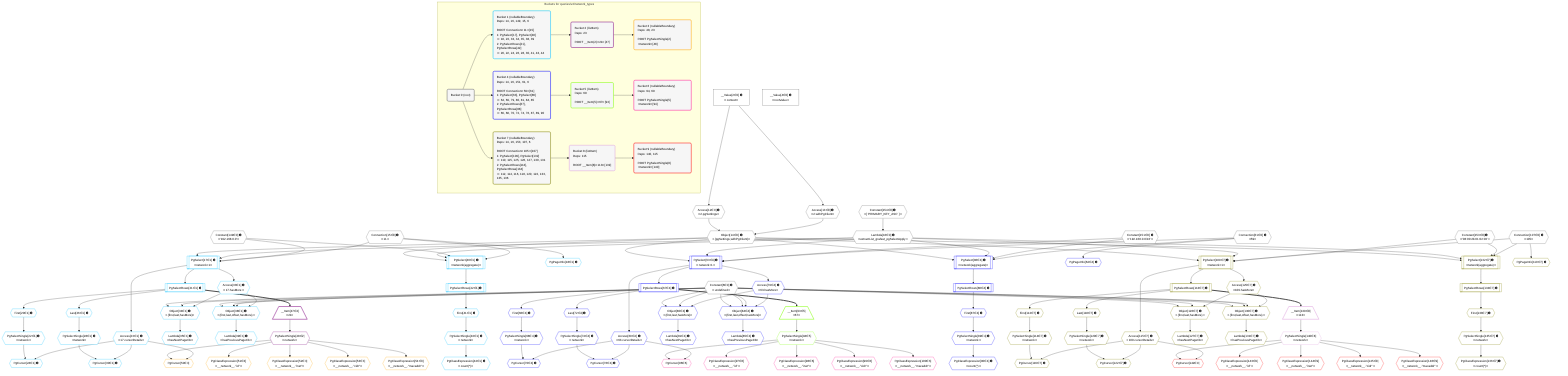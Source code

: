 %%{init: {'themeVariables': { 'fontSize': '12px'}}}%%
graph TD
    classDef path fill:#eee,stroke:#000,color:#000
    classDef plan fill:#fff,stroke-width:1px,color:#000
    classDef itemplan fill:#fff,stroke-width:2px,color:#000
    classDef unbatchedplan fill:#dff,stroke-width:1px,color:#000
    classDef sideeffectplan fill:#fcc,stroke-width:2px,color:#000
    classDef bucket fill:#f6f6f6,color:#000,stroke-width:2px,text-align:left


    %% plan dependencies
    Object14{{"Object[14∈0] ➊<br />ᐸ{pgSettings,withPgClient}ᐳ"}}:::plan
    Access12{{"Access[12∈0] ➊<br />ᐸ2.pgSettingsᐳ"}}:::plan
    Access13{{"Access[13∈0] ➊<br />ᐸ2.withPgClientᐳ"}}:::plan
    Access12 & Access13 --> Object14
    __Value2["__Value[2∈0] ➊<br />ᐸcontextᐳ"]:::plan
    __Value2 --> Access12
    __Value2 --> Access13
    Lambda16{{"Lambda[16∈0] ➊<br />ᐸextractList_grafast_pgSelectApplyᐳ"}}:::plan
    Constant154{{"Constant[154∈0] ➊<br />ᐸ[ 'PRIMARY_KEY_ASC' ]ᐳ"}}:::plan
    Constant154 --> Lambda16
    __Value4["__Value[4∈0] ➊<br />ᐸrootValueᐳ"]:::plan
    Constant6{{"Constant[6∈0] ➊<br />ᐸundefinedᐳ"}}:::plan
    Connection15{{"Connection[15∈0] ➊<br />ᐸ11ᐳ"}}:::plan
    Connection61{{"Connection[61∈0] ➊<br />ᐸ59ᐳ"}}:::plan
    Connection107{{"Connection[107∈0] ➊<br />ᐸ105ᐳ"}}:::plan
    Constant149{{"Constant[149∈0] ➊<br />ᐸ'192.168.0.0'ᐳ"}}:::plan
    Constant151{{"Constant[151∈0] ➊<br />ᐸ'192.168.0.0/16'ᐳ"}}:::plan
    Constant153{{"Constant[153∈0] ➊<br />ᐸ'08:00:2b:01:02:03'ᐳ"}}:::plan
    PgSelect17[["PgSelect[17∈1] ➊<br />ᐸnetwork+1ᐳ"]]:::plan
    Object14 & Lambda16 & Constant149 & Connection15 --> PgSelect17
    Object38{{"Object[38∈1] ➊<br />ᐸ{first,last,offset,hasMore}ᐳ"}}:::plan
    Access33{{"Access[33∈1] ➊<br />ᐸ17.hasMoreᐳ"}}:::plan
    Constant6 & Constant6 & Constant6 & Access33 --> Object38
    PgSelect40[["PgSelect[40∈1] ➊<br />ᐸnetwork(aggregate)ᐳ"]]:::plan
    Object14 & Lambda16 & Constant149 & Connection15 --> PgSelect40
    Object34{{"Object[34∈1] ➊<br />ᐸ{first,last,hasMore}ᐳ"}}:::plan
    Constant6 & Constant6 & Access33 --> Object34
    PgCursor24{{"PgCursor[24∈1] ➊"}}:::plan
    PgSelectSingle22{{"PgSelectSingle[22∈1] ➊<br />ᐸnetworkᐳ"}}:::plan
    Access23{{"Access[23∈1] ➊<br />ᐸ17.cursorDetailsᐳ"}}:::plan
    PgSelectSingle22 & Access23 --> PgCursor24
    PgCursor30{{"PgCursor[30∈1] ➊"}}:::plan
    PgSelectSingle28{{"PgSelectSingle[28∈1] ➊<br />ᐸnetworkᐳ"}}:::plan
    PgSelectSingle28 & Access23 --> PgCursor30
    PgPageInfo18{{"PgPageInfo[18∈1] ➊"}}:::plan
    Connection15 --> PgPageInfo18
    First20{{"First[20∈1] ➊"}}:::plan
    PgSelectRows21[["PgSelectRows[21∈1] ➊"]]:::plan
    PgSelectRows21 --> First20
    PgSelect17 --> PgSelectRows21
    First20 --> PgSelectSingle22
    PgSelect17 --> Access23
    Last26{{"Last[26∈1] ➊"}}:::plan
    PgSelectRows21 --> Last26
    Last26 --> PgSelectSingle28
    PgSelect17 --> Access33
    Lambda35{{"Lambda[35∈1] ➊<br />ᐸhasNextPageCbᐳ"}}:::plan
    Object34 --> Lambda35
    Lambda39{{"Lambda[39∈1] ➊<br />ᐸhasPreviousPageCbᐳ"}}:::plan
    Object38 --> Lambda39
    First41{{"First[41∈1] ➊"}}:::plan
    PgSelectRows42[["PgSelectRows[42∈1] ➊"]]:::plan
    PgSelectRows42 --> First41
    PgSelect40 --> PgSelectRows42
    PgSelectSingle43{{"PgSelectSingle[43∈1] ➊<br />ᐸnetworkᐳ"}}:::plan
    First41 --> PgSelectSingle43
    PgClassExpression44{{"PgClassExpression[44∈1] ➊<br />ᐸcount(*)ᐳ"}}:::plan
    PgSelectSingle43 --> PgClassExpression44
    __Item47[/"__Item[47∈2]<br />ᐸ21ᐳ"\]:::itemplan
    PgSelectRows21 ==> __Item47
    PgSelectSingle48{{"PgSelectSingle[48∈2]<br />ᐸnetworkᐳ"}}:::plan
    __Item47 --> PgSelectSingle48
    PgCursor50{{"PgCursor[50∈3]"}}:::plan
    PgSelectSingle48 & Access23 --> PgCursor50
    PgClassExpression51{{"PgClassExpression[51∈3]<br />ᐸ__network__.”id”ᐳ"}}:::plan
    PgSelectSingle48 --> PgClassExpression51
    PgClassExpression52{{"PgClassExpression[52∈3]<br />ᐸ__network__.”inet”ᐳ"}}:::plan
    PgSelectSingle48 --> PgClassExpression52
    PgClassExpression53{{"PgClassExpression[53∈3]<br />ᐸ__network__.”cidr”ᐳ"}}:::plan
    PgSelectSingle48 --> PgClassExpression53
    PgClassExpression54{{"PgClassExpression[54∈3]<br />ᐸ__network__.”macaddr”ᐳ"}}:::plan
    PgSelectSingle48 --> PgClassExpression54
    PgSelect63[["PgSelect[63∈4] ➊<br />ᐸnetwork+1ᐳ"]]:::plan
    Object14 & Lambda16 & Constant151 & Connection61 --> PgSelect63
    Object84{{"Object[84∈4] ➊<br />ᐸ{first,last,offset,hasMore}ᐳ"}}:::plan
    Access79{{"Access[79∈4] ➊<br />ᐸ63.hasMoreᐳ"}}:::plan
    Constant6 & Constant6 & Constant6 & Access79 --> Object84
    PgSelect86[["PgSelect[86∈4] ➊<br />ᐸnetwork(aggregate)ᐳ"]]:::plan
    Object14 & Lambda16 & Constant151 & Connection61 --> PgSelect86
    Object80{{"Object[80∈4] ➊<br />ᐸ{first,last,hasMore}ᐳ"}}:::plan
    Constant6 & Constant6 & Access79 --> Object80
    PgCursor70{{"PgCursor[70∈4] ➊"}}:::plan
    PgSelectSingle68{{"PgSelectSingle[68∈4] ➊<br />ᐸnetworkᐳ"}}:::plan
    Access69{{"Access[69∈4] ➊<br />ᐸ63.cursorDetailsᐳ"}}:::plan
    PgSelectSingle68 & Access69 --> PgCursor70
    PgCursor76{{"PgCursor[76∈4] ➊"}}:::plan
    PgSelectSingle74{{"PgSelectSingle[74∈4] ➊<br />ᐸnetworkᐳ"}}:::plan
    PgSelectSingle74 & Access69 --> PgCursor76
    PgPageInfo64{{"PgPageInfo[64∈4] ➊"}}:::plan
    Connection61 --> PgPageInfo64
    First66{{"First[66∈4] ➊"}}:::plan
    PgSelectRows67[["PgSelectRows[67∈4] ➊"]]:::plan
    PgSelectRows67 --> First66
    PgSelect63 --> PgSelectRows67
    First66 --> PgSelectSingle68
    PgSelect63 --> Access69
    Last72{{"Last[72∈4] ➊"}}:::plan
    PgSelectRows67 --> Last72
    Last72 --> PgSelectSingle74
    PgSelect63 --> Access79
    Lambda81{{"Lambda[81∈4] ➊<br />ᐸhasNextPageCbᐳ"}}:::plan
    Object80 --> Lambda81
    Lambda85{{"Lambda[85∈4] ➊<br />ᐸhasPreviousPageCbᐳ"}}:::plan
    Object84 --> Lambda85
    First87{{"First[87∈4] ➊"}}:::plan
    PgSelectRows88[["PgSelectRows[88∈4] ➊"]]:::plan
    PgSelectRows88 --> First87
    PgSelect86 --> PgSelectRows88
    PgSelectSingle89{{"PgSelectSingle[89∈4] ➊<br />ᐸnetworkᐳ"}}:::plan
    First87 --> PgSelectSingle89
    PgClassExpression90{{"PgClassExpression[90∈4] ➊<br />ᐸcount(*)ᐳ"}}:::plan
    PgSelectSingle89 --> PgClassExpression90
    __Item93[/"__Item[93∈5]<br />ᐸ67ᐳ"\]:::itemplan
    PgSelectRows67 ==> __Item93
    PgSelectSingle94{{"PgSelectSingle[94∈5]<br />ᐸnetworkᐳ"}}:::plan
    __Item93 --> PgSelectSingle94
    PgCursor96{{"PgCursor[96∈6]"}}:::plan
    PgSelectSingle94 & Access69 --> PgCursor96
    PgClassExpression97{{"PgClassExpression[97∈6]<br />ᐸ__network__.”id”ᐳ"}}:::plan
    PgSelectSingle94 --> PgClassExpression97
    PgClassExpression98{{"PgClassExpression[98∈6]<br />ᐸ__network__.”inet”ᐳ"}}:::plan
    PgSelectSingle94 --> PgClassExpression98
    PgClassExpression99{{"PgClassExpression[99∈6]<br />ᐸ__network__.”cidr”ᐳ"}}:::plan
    PgSelectSingle94 --> PgClassExpression99
    PgClassExpression100{{"PgClassExpression[100∈6]<br />ᐸ__network__.”macaddr”ᐳ"}}:::plan
    PgSelectSingle94 --> PgClassExpression100
    PgSelect109[["PgSelect[109∈7] ➊<br />ᐸnetwork+1ᐳ"]]:::plan
    Object14 & Lambda16 & Constant153 & Connection107 --> PgSelect109
    Object130{{"Object[130∈7] ➊<br />ᐸ{first,last,offset,hasMore}ᐳ"}}:::plan
    Access125{{"Access[125∈7] ➊<br />ᐸ109.hasMoreᐳ"}}:::plan
    Constant6 & Constant6 & Constant6 & Access125 --> Object130
    PgSelect132[["PgSelect[132∈7] ➊<br />ᐸnetwork(aggregate)ᐳ"]]:::plan
    Object14 & Lambda16 & Constant153 & Connection107 --> PgSelect132
    Object126{{"Object[126∈7] ➊<br />ᐸ{first,last,hasMore}ᐳ"}}:::plan
    Constant6 & Constant6 & Access125 --> Object126
    PgCursor116{{"PgCursor[116∈7] ➊"}}:::plan
    PgSelectSingle114{{"PgSelectSingle[114∈7] ➊<br />ᐸnetworkᐳ"}}:::plan
    Access115{{"Access[115∈7] ➊<br />ᐸ109.cursorDetailsᐳ"}}:::plan
    PgSelectSingle114 & Access115 --> PgCursor116
    PgCursor122{{"PgCursor[122∈7] ➊"}}:::plan
    PgSelectSingle120{{"PgSelectSingle[120∈7] ➊<br />ᐸnetworkᐳ"}}:::plan
    PgSelectSingle120 & Access115 --> PgCursor122
    PgPageInfo110{{"PgPageInfo[110∈7] ➊"}}:::plan
    Connection107 --> PgPageInfo110
    First112{{"First[112∈7] ➊"}}:::plan
    PgSelectRows113[["PgSelectRows[113∈7] ➊"]]:::plan
    PgSelectRows113 --> First112
    PgSelect109 --> PgSelectRows113
    First112 --> PgSelectSingle114
    PgSelect109 --> Access115
    Last118{{"Last[118∈7] ➊"}}:::plan
    PgSelectRows113 --> Last118
    Last118 --> PgSelectSingle120
    PgSelect109 --> Access125
    Lambda127{{"Lambda[127∈7] ➊<br />ᐸhasNextPageCbᐳ"}}:::plan
    Object126 --> Lambda127
    Lambda131{{"Lambda[131∈7] ➊<br />ᐸhasPreviousPageCbᐳ"}}:::plan
    Object130 --> Lambda131
    First133{{"First[133∈7] ➊"}}:::plan
    PgSelectRows134[["PgSelectRows[134∈7] ➊"]]:::plan
    PgSelectRows134 --> First133
    PgSelect132 --> PgSelectRows134
    PgSelectSingle135{{"PgSelectSingle[135∈7] ➊<br />ᐸnetworkᐳ"}}:::plan
    First133 --> PgSelectSingle135
    PgClassExpression136{{"PgClassExpression[136∈7] ➊<br />ᐸcount(*)ᐳ"}}:::plan
    PgSelectSingle135 --> PgClassExpression136
    __Item139[/"__Item[139∈8]<br />ᐸ113ᐳ"\]:::itemplan
    PgSelectRows113 ==> __Item139
    PgSelectSingle140{{"PgSelectSingle[140∈8]<br />ᐸnetworkᐳ"}}:::plan
    __Item139 --> PgSelectSingle140
    PgCursor142{{"PgCursor[142∈9]"}}:::plan
    PgSelectSingle140 & Access115 --> PgCursor142
    PgClassExpression143{{"PgClassExpression[143∈9]<br />ᐸ__network__.”id”ᐳ"}}:::plan
    PgSelectSingle140 --> PgClassExpression143
    PgClassExpression144{{"PgClassExpression[144∈9]<br />ᐸ__network__.”inet”ᐳ"}}:::plan
    PgSelectSingle140 --> PgClassExpression144
    PgClassExpression145{{"PgClassExpression[145∈9]<br />ᐸ__network__.”cidr”ᐳ"}}:::plan
    PgSelectSingle140 --> PgClassExpression145
    PgClassExpression146{{"PgClassExpression[146∈9]<br />ᐸ__network__.”macaddr”ᐳ"}}:::plan
    PgSelectSingle140 --> PgClassExpression146

    %% define steps

    subgraph "Buckets for queries/v4/network_types"
    Bucket0("Bucket 0 (root)"):::bucket
    classDef bucket0 stroke:#696969
    class Bucket0,__Value2,__Value4,Constant6,Access12,Access13,Object14,Connection15,Lambda16,Connection61,Connection107,Constant149,Constant151,Constant153,Constant154 bucket0
    Bucket1("Bucket 1 (nullableBoundary)<br />Deps: 14, 16, 149, 15, 6<br /><br />ROOT Connectionᐸ11ᐳ[15]<br />1: PgSelect[17], PgSelect[40]<br />ᐳ: 18, 23, 33, 34, 35, 38, 39<br />2: PgSelectRows[21], PgSelectRows[42]<br />ᐳ: 20, 22, 24, 26, 28, 30, 41, 43, 44"):::bucket
    classDef bucket1 stroke:#00bfff
    class Bucket1,PgSelect17,PgPageInfo18,First20,PgSelectRows21,PgSelectSingle22,Access23,PgCursor24,Last26,PgSelectSingle28,PgCursor30,Access33,Object34,Lambda35,Object38,Lambda39,PgSelect40,First41,PgSelectRows42,PgSelectSingle43,PgClassExpression44 bucket1
    Bucket2("Bucket 2 (listItem)<br />Deps: 23<br /><br />ROOT __Item{2}ᐸ21ᐳ[47]"):::bucket
    classDef bucket2 stroke:#7f007f
    class Bucket2,__Item47,PgSelectSingle48 bucket2
    Bucket3("Bucket 3 (nullableBoundary)<br />Deps: 48, 23<br /><br />ROOT PgSelectSingle{2}ᐸnetworkᐳ[48]"):::bucket
    classDef bucket3 stroke:#ffa500
    class Bucket3,PgCursor50,PgClassExpression51,PgClassExpression52,PgClassExpression53,PgClassExpression54 bucket3
    Bucket4("Bucket 4 (nullableBoundary)<br />Deps: 14, 16, 151, 61, 6<br /><br />ROOT Connectionᐸ59ᐳ[61]<br />1: PgSelect[63], PgSelect[86]<br />ᐳ: 64, 69, 79, 80, 81, 84, 85<br />2: PgSelectRows[67], PgSelectRows[88]<br />ᐳ: 66, 68, 70, 72, 74, 76, 87, 89, 90"):::bucket
    classDef bucket4 stroke:#0000ff
    class Bucket4,PgSelect63,PgPageInfo64,First66,PgSelectRows67,PgSelectSingle68,Access69,PgCursor70,Last72,PgSelectSingle74,PgCursor76,Access79,Object80,Lambda81,Object84,Lambda85,PgSelect86,First87,PgSelectRows88,PgSelectSingle89,PgClassExpression90 bucket4
    Bucket5("Bucket 5 (listItem)<br />Deps: 69<br /><br />ROOT __Item{5}ᐸ67ᐳ[93]"):::bucket
    classDef bucket5 stroke:#7fff00
    class Bucket5,__Item93,PgSelectSingle94 bucket5
    Bucket6("Bucket 6 (nullableBoundary)<br />Deps: 94, 69<br /><br />ROOT PgSelectSingle{5}ᐸnetworkᐳ[94]"):::bucket
    classDef bucket6 stroke:#ff1493
    class Bucket6,PgCursor96,PgClassExpression97,PgClassExpression98,PgClassExpression99,PgClassExpression100 bucket6
    Bucket7("Bucket 7 (nullableBoundary)<br />Deps: 14, 16, 153, 107, 6<br /><br />ROOT Connectionᐸ105ᐳ[107]<br />1: PgSelect[109], PgSelect[132]<br />ᐳ: 110, 115, 125, 126, 127, 130, 131<br />2: PgSelectRows[113], PgSelectRows[134]<br />ᐳ: 112, 114, 116, 118, 120, 122, 133, 135, 136"):::bucket
    classDef bucket7 stroke:#808000
    class Bucket7,PgSelect109,PgPageInfo110,First112,PgSelectRows113,PgSelectSingle114,Access115,PgCursor116,Last118,PgSelectSingle120,PgCursor122,Access125,Object126,Lambda127,Object130,Lambda131,PgSelect132,First133,PgSelectRows134,PgSelectSingle135,PgClassExpression136 bucket7
    Bucket8("Bucket 8 (listItem)<br />Deps: 115<br /><br />ROOT __Item{8}ᐸ113ᐳ[139]"):::bucket
    classDef bucket8 stroke:#dda0dd
    class Bucket8,__Item139,PgSelectSingle140 bucket8
    Bucket9("Bucket 9 (nullableBoundary)<br />Deps: 140, 115<br /><br />ROOT PgSelectSingle{8}ᐸnetworkᐳ[140]"):::bucket
    classDef bucket9 stroke:#ff0000
    class Bucket9,PgCursor142,PgClassExpression143,PgClassExpression144,PgClassExpression145,PgClassExpression146 bucket9
    Bucket0 --> Bucket1 & Bucket4 & Bucket7
    Bucket1 --> Bucket2
    Bucket2 --> Bucket3
    Bucket4 --> Bucket5
    Bucket5 --> Bucket6
    Bucket7 --> Bucket8
    Bucket8 --> Bucket9
    end